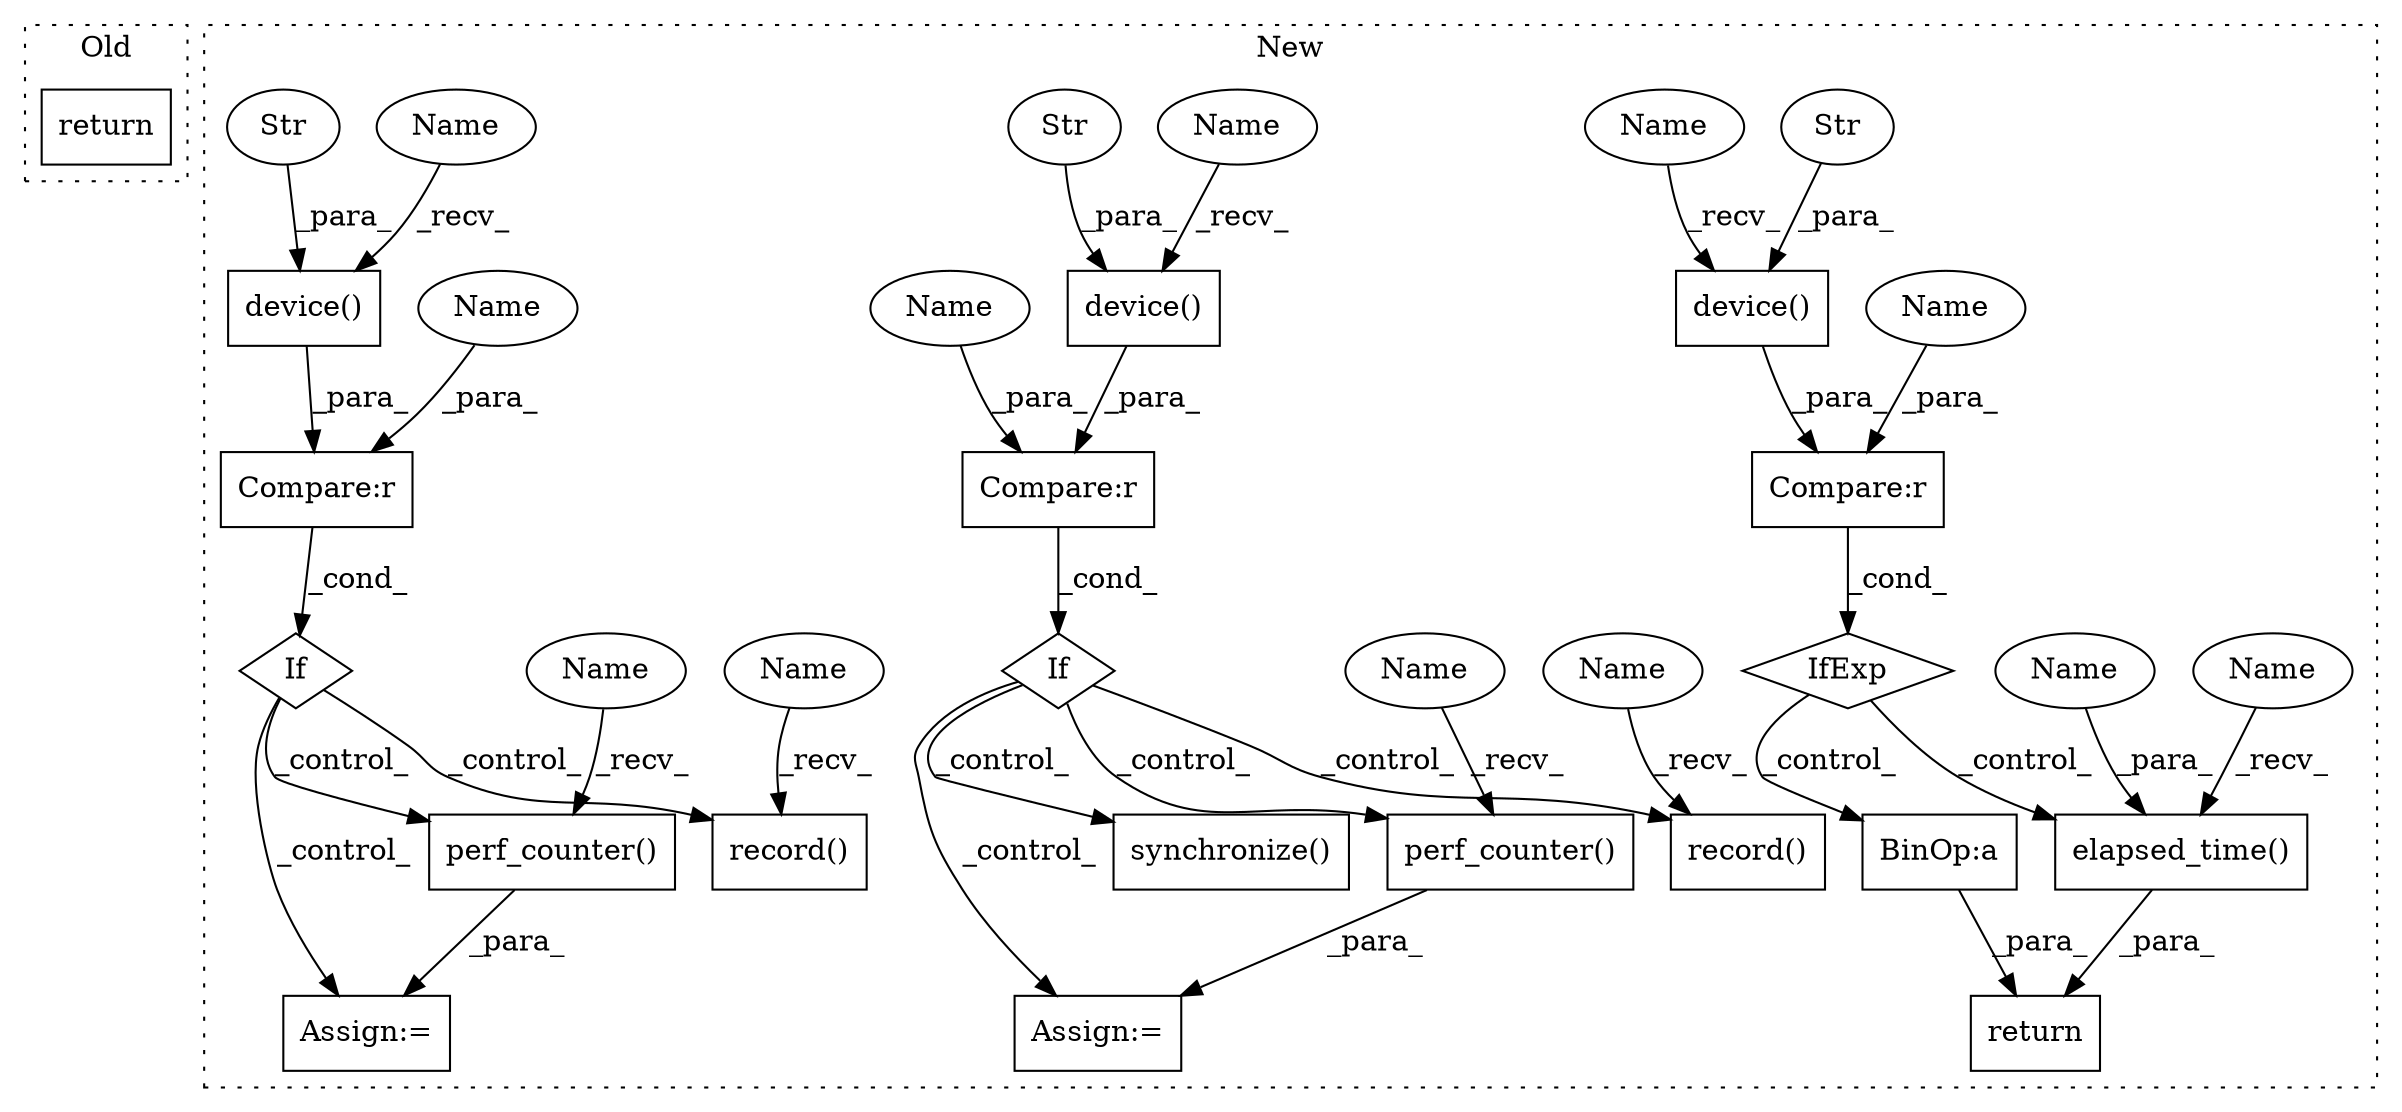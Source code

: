 digraph G {
subgraph cluster0 {
1 [label="return" a="93" s="2035" l="7" shape="box"];
label = "Old";
style="dotted";
}
subgraph cluster1 {
2 [label="elapsed_time()" a="75" s="3917,3943" l="21,1" shape="box"];
3 [label="record()" a="75" s="3575" l="16" shape="box"];
4 [label="If" a="96" s="3532" l="3" shape="diamond"];
5 [label="record()" a="75" s="3809" l="14" shape="box"];
6 [label="If" a="96" s="3766" l="3" shape="diamond"];
7 [label="Compare:r" a="40" s="3948" l="30" shape="box"];
8 [label="BinOp:a" a="82" s="3987" l="3" shape="box"];
9 [label="Compare:r" a="40" s="3769" l="30" shape="box"];
10 [label="Compare:r" a="40" s="3535" l="30" shape="box"];
11 [label="IfExp" a="51" s="3944,3978" l="4,6" shape="diamond"];
12 [label="perf_counter()" a="75" s="3881" l="19" shape="box"];
13 [label="synchronize()" a="75" s="3832" l="24" shape="box"];
14 [label="perf_counter()" a="75" s="3618" l="19" shape="box"];
15 [label="device()" a="75" s="3958,3977" l="13,1" shape="box"];
16 [label="Str" a="66" s="3971" l="6" shape="ellipse"];
17 [label="device()" a="75" s="3545,3564" l="13,1" shape="box"];
18 [label="Str" a="66" s="3558" l="6" shape="ellipse"];
19 [label="device()" a="75" s="3779,3798" l="13,1" shape="box"];
20 [label="Str" a="66" s="3792" l="6" shape="ellipse"];
21 [label="Assign:=" a="68" s="3615" l="3" shape="box"];
22 [label="Assign:=" a="68" s="3878" l="3" shape="box"];
23 [label="return" a="93" s="3910" l="7" shape="box"];
24 [label="Name" a="87" s="3948" l="6" shape="ellipse"];
25 [label="Name" a="87" s="3769" l="6" shape="ellipse"];
26 [label="Name" a="87" s="3535" l="6" shape="ellipse"];
27 [label="Name" a="87" s="3917" l="7" shape="ellipse"];
28 [label="Name" a="87" s="3575" l="7" shape="ellipse"];
29 [label="Name" a="87" s="3881" l="4" shape="ellipse"];
30 [label="Name" a="87" s="3618" l="4" shape="ellipse"];
31 [label="Name" a="87" s="3779" l="5" shape="ellipse"];
32 [label="Name" a="87" s="3958" l="5" shape="ellipse"];
33 [label="Name" a="87" s="3545" l="5" shape="ellipse"];
34 [label="Name" a="87" s="3938" l="5" shape="ellipse"];
35 [label="Name" a="87" s="3809" l="5" shape="ellipse"];
label = "New";
style="dotted";
}
2 -> 23 [label="_para_"];
4 -> 21 [label="_control_"];
4 -> 3 [label="_control_"];
4 -> 14 [label="_control_"];
6 -> 5 [label="_control_"];
6 -> 22 [label="_control_"];
6 -> 13 [label="_control_"];
6 -> 12 [label="_control_"];
7 -> 11 [label="_cond_"];
8 -> 23 [label="_para_"];
9 -> 6 [label="_cond_"];
10 -> 4 [label="_cond_"];
11 -> 2 [label="_control_"];
11 -> 8 [label="_control_"];
12 -> 22 [label="_para_"];
14 -> 21 [label="_para_"];
15 -> 7 [label="_para_"];
16 -> 15 [label="_para_"];
17 -> 10 [label="_para_"];
18 -> 17 [label="_para_"];
19 -> 9 [label="_para_"];
20 -> 19 [label="_para_"];
24 -> 7 [label="_para_"];
25 -> 9 [label="_para_"];
26 -> 10 [label="_para_"];
27 -> 2 [label="_recv_"];
28 -> 3 [label="_recv_"];
29 -> 12 [label="_recv_"];
30 -> 14 [label="_recv_"];
31 -> 19 [label="_recv_"];
32 -> 15 [label="_recv_"];
33 -> 17 [label="_recv_"];
34 -> 2 [label="_para_"];
35 -> 5 [label="_recv_"];
}